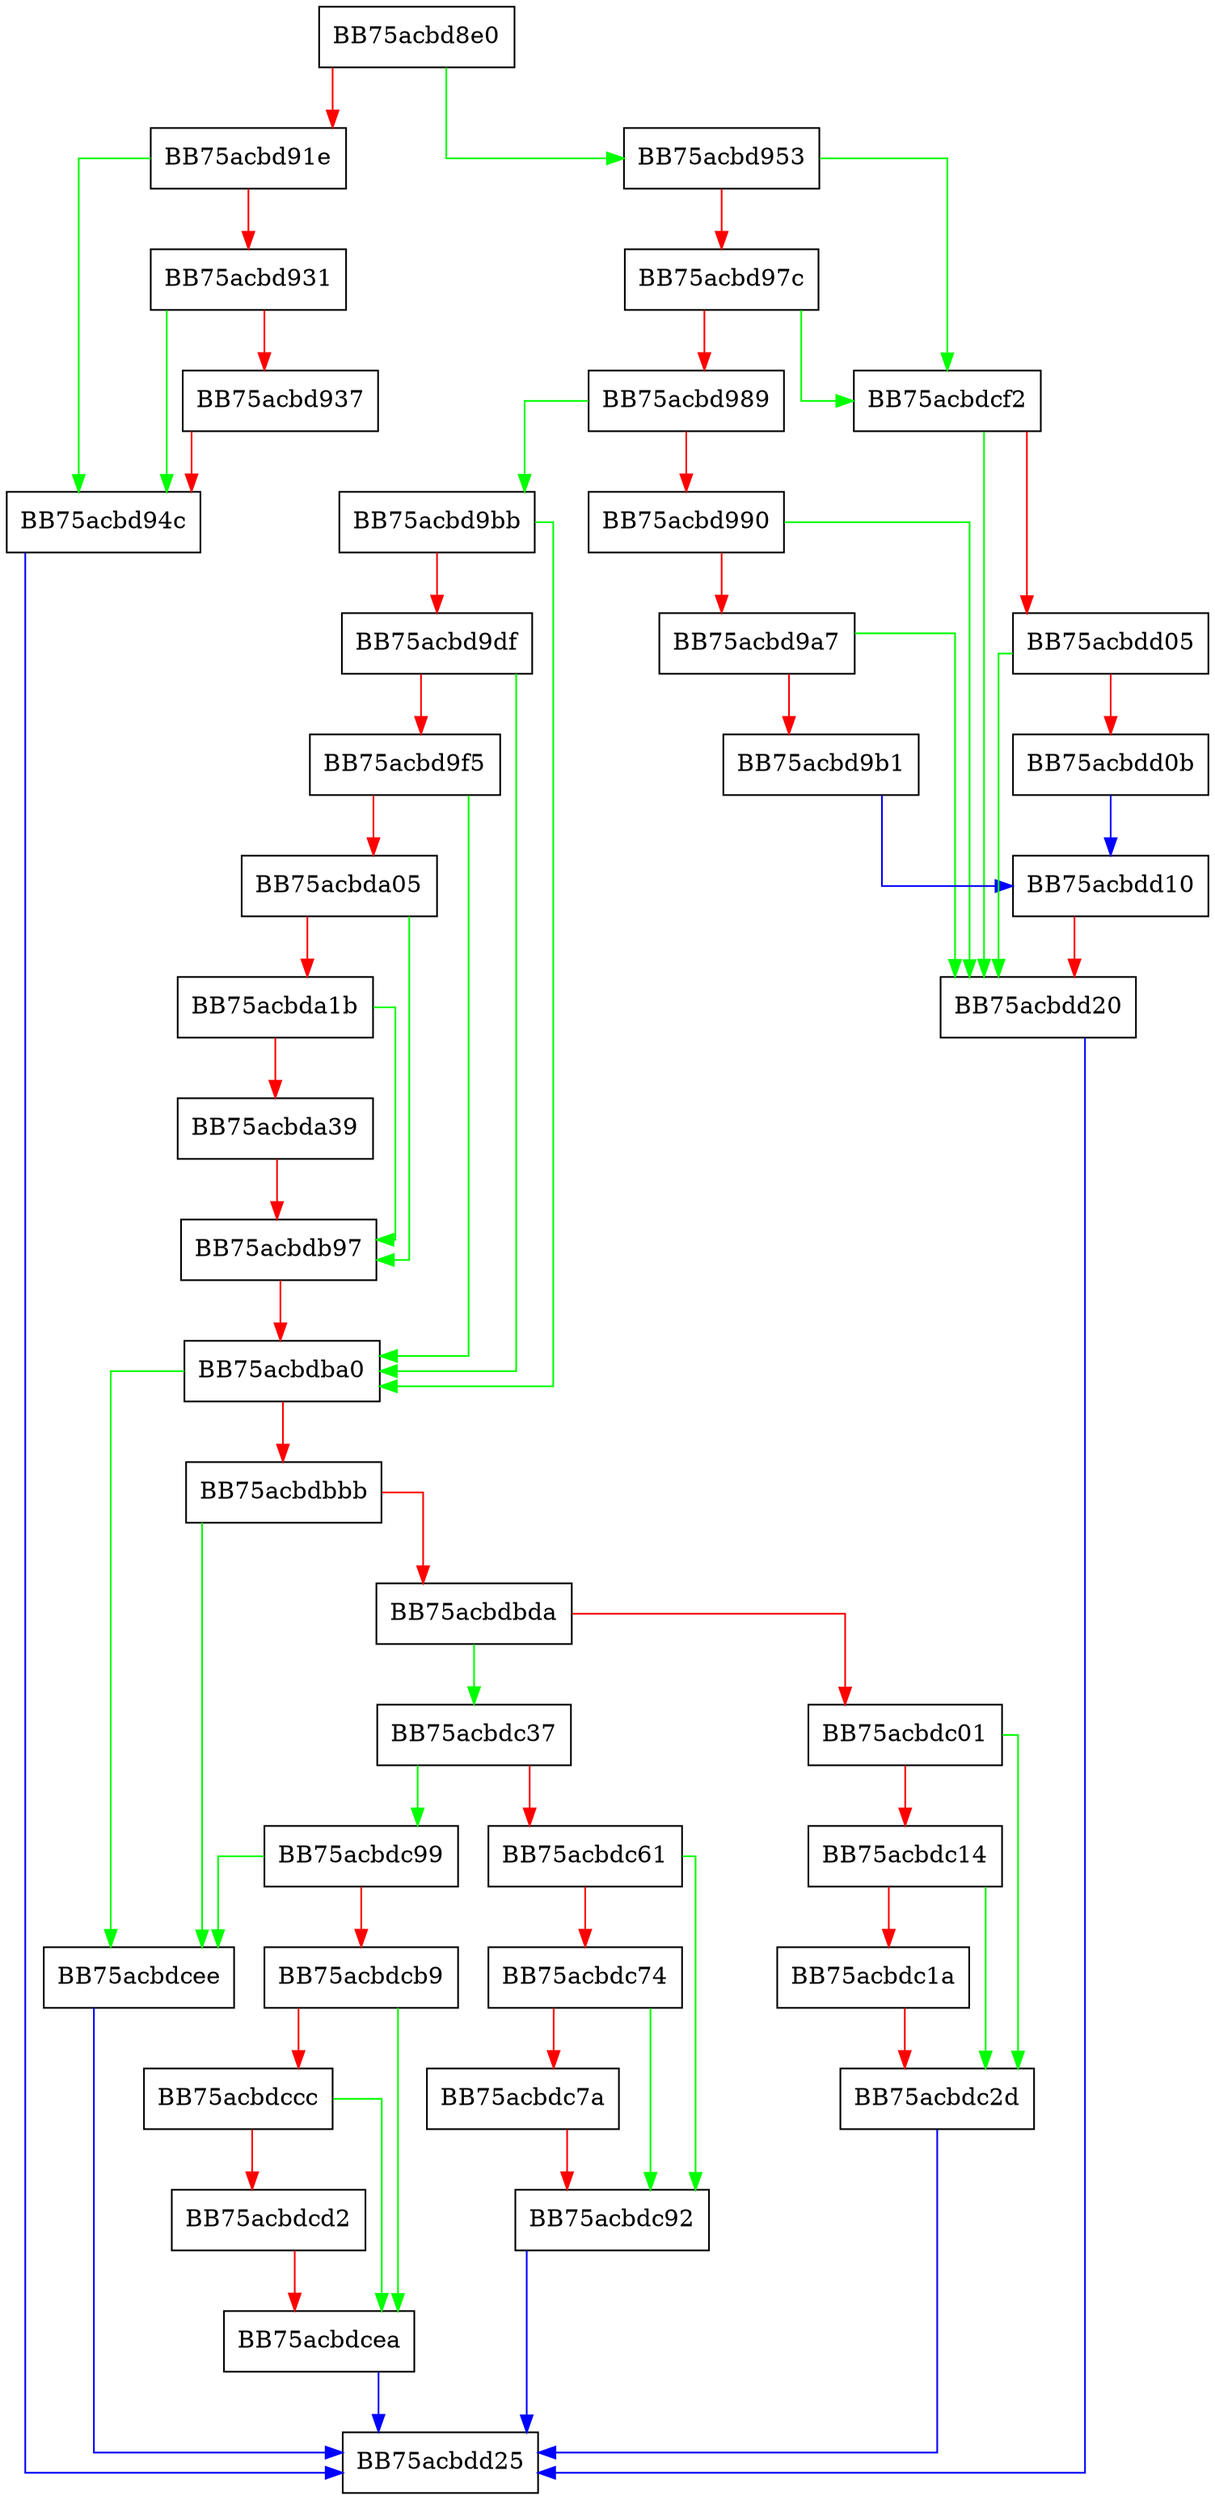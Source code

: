 digraph BmQuarantineImpl {
  node [shape="box"];
  graph [splines=ortho];
  BB75acbd8e0 -> BB75acbd953 [color="green"];
  BB75acbd8e0 -> BB75acbd91e [color="red"];
  BB75acbd91e -> BB75acbd94c [color="green"];
  BB75acbd91e -> BB75acbd931 [color="red"];
  BB75acbd931 -> BB75acbd94c [color="green"];
  BB75acbd931 -> BB75acbd937 [color="red"];
  BB75acbd937 -> BB75acbd94c [color="red"];
  BB75acbd94c -> BB75acbdd25 [color="blue"];
  BB75acbd953 -> BB75acbdcf2 [color="green"];
  BB75acbd953 -> BB75acbd97c [color="red"];
  BB75acbd97c -> BB75acbdcf2 [color="green"];
  BB75acbd97c -> BB75acbd989 [color="red"];
  BB75acbd989 -> BB75acbd9bb [color="green"];
  BB75acbd989 -> BB75acbd990 [color="red"];
  BB75acbd990 -> BB75acbdd20 [color="green"];
  BB75acbd990 -> BB75acbd9a7 [color="red"];
  BB75acbd9a7 -> BB75acbdd20 [color="green"];
  BB75acbd9a7 -> BB75acbd9b1 [color="red"];
  BB75acbd9b1 -> BB75acbdd10 [color="blue"];
  BB75acbd9bb -> BB75acbdba0 [color="green"];
  BB75acbd9bb -> BB75acbd9df [color="red"];
  BB75acbd9df -> BB75acbdba0 [color="green"];
  BB75acbd9df -> BB75acbd9f5 [color="red"];
  BB75acbd9f5 -> BB75acbdba0 [color="green"];
  BB75acbd9f5 -> BB75acbda05 [color="red"];
  BB75acbda05 -> BB75acbdb97 [color="green"];
  BB75acbda05 -> BB75acbda1b [color="red"];
  BB75acbda1b -> BB75acbdb97 [color="green"];
  BB75acbda1b -> BB75acbda39 [color="red"];
  BB75acbda39 -> BB75acbdb97 [color="red"];
  BB75acbdb97 -> BB75acbdba0 [color="red"];
  BB75acbdba0 -> BB75acbdcee [color="green"];
  BB75acbdba0 -> BB75acbdbbb [color="red"];
  BB75acbdbbb -> BB75acbdcee [color="green"];
  BB75acbdbbb -> BB75acbdbda [color="red"];
  BB75acbdbda -> BB75acbdc37 [color="green"];
  BB75acbdbda -> BB75acbdc01 [color="red"];
  BB75acbdc01 -> BB75acbdc2d [color="green"];
  BB75acbdc01 -> BB75acbdc14 [color="red"];
  BB75acbdc14 -> BB75acbdc2d [color="green"];
  BB75acbdc14 -> BB75acbdc1a [color="red"];
  BB75acbdc1a -> BB75acbdc2d [color="red"];
  BB75acbdc2d -> BB75acbdd25 [color="blue"];
  BB75acbdc37 -> BB75acbdc99 [color="green"];
  BB75acbdc37 -> BB75acbdc61 [color="red"];
  BB75acbdc61 -> BB75acbdc92 [color="green"];
  BB75acbdc61 -> BB75acbdc74 [color="red"];
  BB75acbdc74 -> BB75acbdc92 [color="green"];
  BB75acbdc74 -> BB75acbdc7a [color="red"];
  BB75acbdc7a -> BB75acbdc92 [color="red"];
  BB75acbdc92 -> BB75acbdd25 [color="blue"];
  BB75acbdc99 -> BB75acbdcee [color="green"];
  BB75acbdc99 -> BB75acbdcb9 [color="red"];
  BB75acbdcb9 -> BB75acbdcea [color="green"];
  BB75acbdcb9 -> BB75acbdccc [color="red"];
  BB75acbdccc -> BB75acbdcea [color="green"];
  BB75acbdccc -> BB75acbdcd2 [color="red"];
  BB75acbdcd2 -> BB75acbdcea [color="red"];
  BB75acbdcea -> BB75acbdd25 [color="blue"];
  BB75acbdcee -> BB75acbdd25 [color="blue"];
  BB75acbdcf2 -> BB75acbdd20 [color="green"];
  BB75acbdcf2 -> BB75acbdd05 [color="red"];
  BB75acbdd05 -> BB75acbdd20 [color="green"];
  BB75acbdd05 -> BB75acbdd0b [color="red"];
  BB75acbdd0b -> BB75acbdd10 [color="blue"];
  BB75acbdd10 -> BB75acbdd20 [color="red"];
  BB75acbdd20 -> BB75acbdd25 [color="blue"];
}